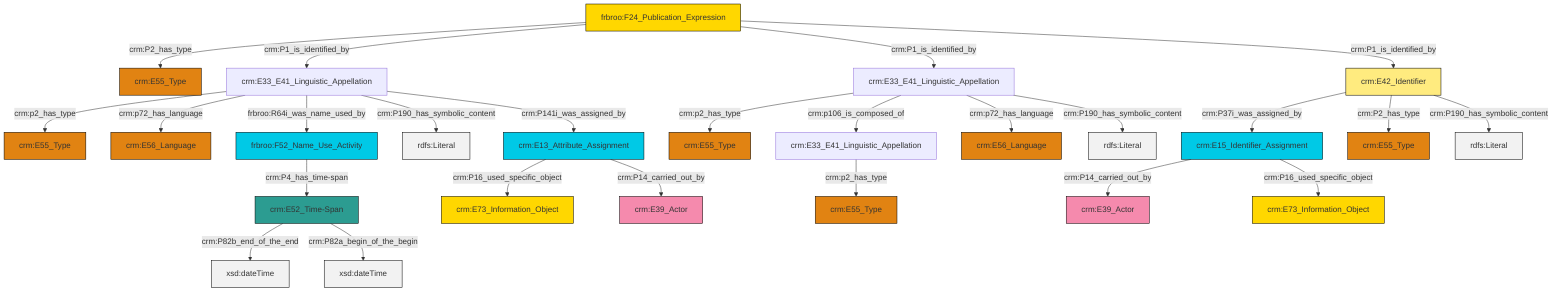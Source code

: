 graph TD
classDef Literal fill:#f2f2f2,stroke:#000000;
classDef CRM_Entity fill:#FFFFFF,stroke:#000000;
classDef Temporal_Entity fill:#00C9E6, stroke:#000000;
classDef Type fill:#E18312, stroke:#000000;
classDef Time-Span fill:#2C9C91, stroke:#000000;
classDef Appellation fill:#FFEB7F, stroke:#000000;
classDef Place fill:#008836, stroke:#000000;
classDef Persistent_Item fill:#B266B2, stroke:#000000;
classDef Conceptual_Object fill:#FFD700, stroke:#000000;
classDef Physical_Thing fill:#D2B48C, stroke:#000000;
classDef Actor fill:#f58aad, stroke:#000000;
classDef PC_Classes fill:#4ce600, stroke:#000000;
classDef Multi fill:#cccccc,stroke:#000000;

0["crm:E33_E41_Linguistic_Appellation"]:::Default -->|crm:p2_has_type| 1["crm:E55_Type"]:::Type
6["crm:E33_E41_Linguistic_Appellation"]:::Default -->|crm:p2_has_type| 7["crm:E55_Type"]:::Type
6["crm:E33_E41_Linguistic_Appellation"]:::Default -->|crm:p106_is_composed_of| 2["crm:E33_E41_Linguistic_Appellation"]:::Default
6["crm:E33_E41_Linguistic_Appellation"]:::Default -->|crm:p72_has_language| 8["crm:E56_Language"]:::Type
0["crm:E33_E41_Linguistic_Appellation"]:::Default -->|crm:p72_has_language| 4["crm:E56_Language"]:::Type
0["crm:E33_E41_Linguistic_Appellation"]:::Default -->|frbroo:R64i_was_name_used_by| 10["frbroo:F52_Name_Use_Activity"]:::Temporal_Entity
0["crm:E33_E41_Linguistic_Appellation"]:::Default -->|crm:P190_has_symbolic_content| 11[rdfs:Literal]:::Literal
12["frbroo:F24_Publication_Expression"]:::Conceptual_Object -->|crm:P2_has_type| 13["crm:E55_Type"]:::Type
16["crm:E13_Attribute_Assignment"]:::Temporal_Entity -->|crm:P16_used_specific_object| 17["crm:E73_Information_Object"]:::Conceptual_Object
0["crm:E33_E41_Linguistic_Appellation"]:::Default -->|crm:P141i_was_assigned_by| 16["crm:E13_Attribute_Assignment"]:::Temporal_Entity
21["crm:E52_Time-Span"]:::Time-Span -->|crm:P82b_end_of_the_end| 22[xsd:dateTime]:::Literal
24["crm:E42_Identifier"]:::Appellation -->|crm:P37i_was_assigned_by| 14["crm:E15_Identifier_Assignment"]:::Temporal_Entity
12["frbroo:F24_Publication_Expression"]:::Conceptual_Object -->|crm:P1_is_identified_by| 0["crm:E33_E41_Linguistic_Appellation"]:::Default
21["crm:E52_Time-Span"]:::Time-Span -->|crm:P82a_begin_of_the_begin| 30[xsd:dateTime]:::Literal
10["frbroo:F52_Name_Use_Activity"]:::Temporal_Entity -->|crm:P4_has_time-span| 21["crm:E52_Time-Span"]:::Time-Span
16["crm:E13_Attribute_Assignment"]:::Temporal_Entity -->|crm:P14_carried_out_by| 32["crm:E39_Actor"]:::Actor
6["crm:E33_E41_Linguistic_Appellation"]:::Default -->|crm:P190_has_symbolic_content| 36[rdfs:Literal]:::Literal
14["crm:E15_Identifier_Assignment"]:::Temporal_Entity -->|crm:P14_carried_out_by| 18["crm:E39_Actor"]:::Actor
24["crm:E42_Identifier"]:::Appellation -->|crm:P2_has_type| 27["crm:E55_Type"]:::Type
12["frbroo:F24_Publication_Expression"]:::Conceptual_Object -->|crm:P1_is_identified_by| 6["crm:E33_E41_Linguistic_Appellation"]:::Default
14["crm:E15_Identifier_Assignment"]:::Temporal_Entity -->|crm:P16_used_specific_object| 33["crm:E73_Information_Object"]:::Conceptual_Object
24["crm:E42_Identifier"]:::Appellation -->|crm:P190_has_symbolic_content| 44[rdfs:Literal]:::Literal
2["crm:E33_E41_Linguistic_Appellation"]:::Default -->|crm:p2_has_type| 45["crm:E55_Type"]:::Type
12["frbroo:F24_Publication_Expression"]:::Conceptual_Object -->|crm:P1_is_identified_by| 24["crm:E42_Identifier"]:::Appellation